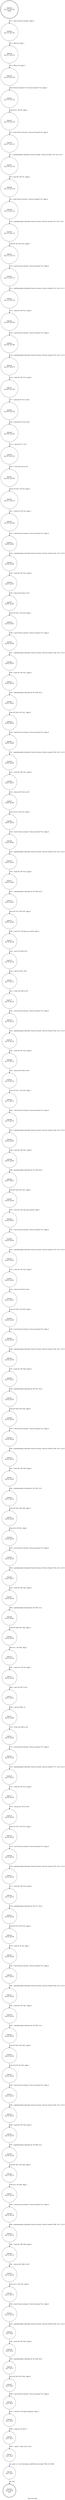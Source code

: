 digraph rdp_send_data {
label="rdp_send_data"
48225 [label="N48225\n(rp:0, ep:0)\nexit", shape="doublecircle"]
48226 [label="N48226\n(rp:123, ep:123)\nentry", shape="doublecircle"]
48226 -> 48228 [label="%3 = alloca %struct.stream*, align 8"]
48228 [label="N48228\n(rp:122, ep:122)", shape="circle"]
48228 -> 48229 [label="%4 = alloca i8, align 1"]
48229 [label="N48229\n(rp:121, ep:121)", shape="circle"]
48229 -> 48230 [label="%5 = alloca i16, align 2"]
48230 [label="N48230\n(rp:120, ep:120)", shape="circle"]
48230 -> 48232 [label="store %struct.stream* %0, %struct.stream** %3, align 8"]
48232 [label="N48232\n(rp:119, ep:119)", shape="circle"]
48232 -> 48235 [label="store i8 %1, i8* %4, align 1"]
48235 [label="N48235\n(rp:118, ep:118)", shape="circle"]
48235 -> 48236 [label="%6 = load %struct.stream*, %struct.stream** %3, align 8"]
48236 [label="N48236\n(rp:117, ep:117)", shape="circle"]
48236 -> 48237 [label="%7 = getelementptr inbounds %struct.stream, %struct.stream* %6, i32 0, i32 7"]
48237 [label="N48237\n(rp:116, ep:116)", shape="circle"]
48237 -> 48238 [label="%8 = load i8*, i8** %7, align 8"]
48238 [label="N48238\n(rp:115, ep:115)", shape="circle"]
48238 -> 48239 [label="%9 = load %struct.stream*, %struct.stream** %3, align 8"]
48239 [label="N48239\n(rp:114, ep:114)", shape="circle"]
48239 -> 48240 [label="%10 = getelementptr inbounds %struct.stream, %struct.stream* %9, i32 0, i32 0"]
48240 [label="N48240\n(rp:113, ep:113)", shape="circle"]
48240 -> 48241 [label="store i8* %8, i8** %10, align 8"]
48241 [label="N48241\n(rp:112, ep:112)", shape="circle"]
48241 -> 48242 [label="%11 = load %struct.stream*, %struct.stream** %3, align 8"]
48242 [label="N48242\n(rp:111, ep:111)", shape="circle"]
48242 -> 48243 [label="%12 = getelementptr inbounds %struct.stream, %struct.stream* %11, i32 0, i32 1"]
48243 [label="N48243\n(rp:110, ep:110)", shape="circle"]
48243 -> 48244 [label="%13 = load i8*, i8** %12, align 8"]
48244 [label="N48244\n(rp:109, ep:109)", shape="circle"]
48244 -> 48245 [label="%14 = load %struct.stream*, %struct.stream** %3, align 8"]
48245 [label="N48245\n(rp:108, ep:108)", shape="circle"]
48245 -> 48246 [label="%15 = getelementptr inbounds %struct.stream, %struct.stream* %14, i32 0, i32 0"]
48246 [label="N48246\n(rp:107, ep:107)", shape="circle"]
48246 -> 48247 [label="%16 = load i8*, i8** %15, align 8"]
48247 [label="N48247\n(rp:106, ep:106)", shape="circle"]
48247 -> 48248 [label="%17 = ptrtoint i8* %13 to i64"]
48248 [label="N48248\n(rp:105, ep:105)", shape="circle"]
48248 -> 48249 [label="%18 = ptrtoint i8* %16 to i64"]
48249 [label="N48249\n(rp:104, ep:104)", shape="circle"]
48249 -> 48250 [label="%19 = sub i64 %17, %18"]
48250 [label="N48250\n(rp:103, ep:103)", shape="circle"]
48250 -> 48251 [label="%20 = trunc i64 %19 to i16"]
48251 [label="N48251\n(rp:102, ep:102)", shape="circle"]
48251 -> 48252 [label="store i16 %20, i16* %5, align 2"]
48252 [label="N48252\n(rp:101, ep:101)", shape="circle"]
48252 -> 48253 [label="%21 = load i16, i16* %5, align 2"]
48253 [label="N48253\n(rp:100, ep:100)", shape="circle"]
48253 -> 48254 [label="%22 = load %struct.stream*, %struct.stream** %3, align 8"]
48254 [label="N48254\n(rp:99, ep:99)", shape="circle"]
48254 -> 48255 [label="%23 = getelementptr inbounds %struct.stream, %struct.stream* %22, i32 0, i32 0"]
48255 [label="N48255\n(rp:98, ep:98)", shape="circle"]
48255 -> 48256 [label="%24 = load i8*, i8** %23, align 8"]
48256 [label="N48256\n(rp:97, ep:97)", shape="circle"]
48256 -> 48257 [label="%25 = bitcast i8* %24 to i16*"]
48257 [label="N48257\n(rp:96, ep:96)", shape="circle"]
48257 -> 48258 [label="store i16 %21, i16* %25, align 2"]
48258 [label="N48258\n(rp:95, ep:95)", shape="circle"]
48258 -> 48259 [label="%26 = load %struct.stream*, %struct.stream** %3, align 8"]
48259 [label="N48259\n(rp:94, ep:94)", shape="circle"]
48259 -> 48260 [label="%27 = getelementptr inbounds %struct.stream, %struct.stream* %26, i32 0, i32 0"]
48260 [label="N48260\n(rp:93, ep:93)", shape="circle"]
48260 -> 48261 [label="%28 = load i8*, i8** %27, align 8"]
48261 [label="N48261\n(rp:92, ep:92)", shape="circle"]
48261 -> 48262 [label="%29 = getelementptr inbounds i8, i8* %28, i64 2"]
48262 [label="N48262\n(rp:91, ep:91)", shape="circle"]
48262 -> 48263 [label="store i8* %29, i8** %27, align 8"]
48263 [label="N48263\n(rp:90, ep:90)", shape="circle"]
48263 -> 48264 [label="%30 = load %struct.stream*, %struct.stream** %3, align 8"]
48264 [label="N48264\n(rp:89, ep:89)", shape="circle"]
48264 -> 48265 [label="%31 = getelementptr inbounds %struct.stream, %struct.stream* %30, i32 0, i32 0"]
48265 [label="N48265\n(rp:88, ep:88)", shape="circle"]
48265 -> 48266 [label="%32 = load i8*, i8** %31, align 8"]
48266 [label="N48266\n(rp:87, ep:87)", shape="circle"]
48266 -> 48267 [label="%33 = bitcast i8* %32 to i16*"]
48267 [label="N48267\n(rp:86, ep:86)", shape="circle"]
48267 -> 48268 [label="store i16 23, i16* %33, align 2"]
48268 [label="N48268\n(rp:85, ep:85)", shape="circle"]
48268 -> 48269 [label="%34 = load %struct.stream*, %struct.stream** %3, align 8"]
48269 [label="N48269\n(rp:84, ep:84)", shape="circle"]
48269 -> 48270 [label="%35 = getelementptr inbounds %struct.stream, %struct.stream* %34, i32 0, i32 0"]
48270 [label="N48270\n(rp:83, ep:83)", shape="circle"]
48270 -> 48271 [label="%36 = load i8*, i8** %35, align 8"]
48271 [label="N48271\n(rp:82, ep:82)", shape="circle"]
48271 -> 48272 [label="%37 = getelementptr inbounds i8, i8* %36, i64 2"]
48272 [label="N48272\n(rp:81, ep:81)", shape="circle"]
48272 -> 48273 [label="store i8* %37, i8** %35, align 8"]
48273 [label="N48273\n(rp:80, ep:80)", shape="circle"]
48273 -> 48274 [label="%38 = load i16, i16* @g_mcs_userid, align 2"]
48274 [label="N48274\n(rp:79, ep:79)", shape="circle"]
48274 -> 48275 [label="%39 = zext i16 %38 to i32"]
48275 [label="N48275\n(rp:78, ep:78)", shape="circle"]
48275 -> 48276 [label="%40 = add i32 %39, 1001"]
48276 [label="N48276\n(rp:77, ep:77)", shape="circle"]
48276 -> 48277 [label="%41 = trunc i32 %40 to i16"]
48277 [label="N48277\n(rp:76, ep:76)", shape="circle"]
48277 -> 48278 [label="%42 = load %struct.stream*, %struct.stream** %3, align 8"]
48278 [label="N48278\n(rp:75, ep:75)", shape="circle"]
48278 -> 48279 [label="%43 = getelementptr inbounds %struct.stream, %struct.stream* %42, i32 0, i32 0"]
48279 [label="N48279\n(rp:74, ep:74)", shape="circle"]
48279 -> 48280 [label="%44 = load i8*, i8** %43, align 8"]
48280 [label="N48280\n(rp:73, ep:73)", shape="circle"]
48280 -> 48281 [label="%45 = bitcast i8* %44 to i16*"]
48281 [label="N48281\n(rp:72, ep:72)", shape="circle"]
48281 -> 48282 [label="store i16 %41, i16* %45, align 2"]
48282 [label="N48282\n(rp:71, ep:71)", shape="circle"]
48282 -> 48283 [label="%46 = load %struct.stream*, %struct.stream** %3, align 8"]
48283 [label="N48283\n(rp:70, ep:70)", shape="circle"]
48283 -> 48284 [label="%47 = getelementptr inbounds %struct.stream, %struct.stream* %46, i32 0, i32 0"]
48284 [label="N48284\n(rp:69, ep:69)", shape="circle"]
48284 -> 48285 [label="%48 = load i8*, i8** %47, align 8"]
48285 [label="N48285\n(rp:68, ep:68)", shape="circle"]
48285 -> 48286 [label="%49 = getelementptr inbounds i8, i8* %48, i64 2"]
48286 [label="N48286\n(rp:67, ep:67)", shape="circle"]
48286 -> 48287 [label="store i8* %49, i8** %47, align 8"]
48287 [label="N48287\n(rp:66, ep:66)", shape="circle"]
48287 -> 48288 [label="%50 = load i32, i32* @g_rdp_shareid, align 4"]
48288 [label="N48288\n(rp:65, ep:65)", shape="circle"]
48288 -> 48289 [label="%51 = load %struct.stream*, %struct.stream** %3, align 8"]
48289 [label="N48289\n(rp:64, ep:64)", shape="circle"]
48289 -> 48290 [label="%52 = getelementptr inbounds %struct.stream, %struct.stream* %51, i32 0, i32 0"]
48290 [label="N48290\n(rp:63, ep:63)", shape="circle"]
48290 -> 48291 [label="%53 = load i8*, i8** %52, align 8"]
48291 [label="N48291\n(rp:62, ep:62)", shape="circle"]
48291 -> 48292 [label="%54 = bitcast i8* %53 to i32*"]
48292 [label="N48292\n(rp:61, ep:61)", shape="circle"]
48292 -> 48293 [label="store i32 %50, i32* %54, align 4"]
48293 [label="N48293\n(rp:60, ep:60)", shape="circle"]
48293 -> 48294 [label="%55 = load %struct.stream*, %struct.stream** %3, align 8"]
48294 [label="N48294\n(rp:59, ep:59)", shape="circle"]
48294 -> 48295 [label="%56 = getelementptr inbounds %struct.stream, %struct.stream* %55, i32 0, i32 0"]
48295 [label="N48295\n(rp:58, ep:58)", shape="circle"]
48295 -> 48296 [label="%57 = load i8*, i8** %56, align 8"]
48296 [label="N48296\n(rp:57, ep:57)", shape="circle"]
48296 -> 48297 [label="%58 = getelementptr inbounds i8, i8* %57, i64 4"]
48297 [label="N48297\n(rp:56, ep:56)", shape="circle"]
48297 -> 48298 [label="store i8* %58, i8** %56, align 8"]
48298 [label="N48298\n(rp:55, ep:55)", shape="circle"]
48298 -> 48299 [label="%59 = load %struct.stream*, %struct.stream** %3, align 8"]
48299 [label="N48299\n(rp:54, ep:54)", shape="circle"]
48299 -> 48300 [label="%60 = getelementptr inbounds %struct.stream, %struct.stream* %59, i32 0, i32 0"]
48300 [label="N48300\n(rp:53, ep:53)", shape="circle"]
48300 -> 48301 [label="%61 = load i8*, i8** %60, align 8"]
48301 [label="N48301\n(rp:52, ep:52)", shape="circle"]
48301 -> 48302 [label="%62 = getelementptr inbounds i8, i8* %61, i32 1"]
48302 [label="N48302\n(rp:51, ep:51)", shape="circle"]
48302 -> 48303 [label="store i8* %62, i8** %60, align 8"]
48303 [label="N48303\n(rp:50, ep:50)", shape="circle"]
48303 -> 48304 [label="store i8 0, i8* %61, align 1"]
48304 [label="N48304\n(rp:49, ep:49)", shape="circle"]
48304 -> 48305 [label="%63 = load %struct.stream*, %struct.stream** %3, align 8"]
48305 [label="N48305\n(rp:48, ep:48)", shape="circle"]
48305 -> 48306 [label="%64 = getelementptr inbounds %struct.stream, %struct.stream* %63, i32 0, i32 0"]
48306 [label="N48306\n(rp:47, ep:47)", shape="circle"]
48306 -> 48307 [label="%65 = load i8*, i8** %64, align 8"]
48307 [label="N48307\n(rp:46, ep:46)", shape="circle"]
48307 -> 48308 [label="%66 = getelementptr inbounds i8, i8* %65, i32 1"]
48308 [label="N48308\n(rp:45, ep:45)", shape="circle"]
48308 -> 48309 [label="store i8* %66, i8** %64, align 8"]
48309 [label="N48309\n(rp:44, ep:44)", shape="circle"]
48309 -> 48310 [label="store i8 1, i8* %65, align 1"]
48310 [label="N48310\n(rp:43, ep:43)", shape="circle"]
48310 -> 48311 [label="%67 = load i16, i16* %5, align 2"]
48311 [label="N48311\n(rp:42, ep:42)", shape="circle"]
48311 -> 48312 [label="%68 = zext i16 %67 to i32"]
48312 [label="N48312\n(rp:41, ep:41)", shape="circle"]
48312 -> 48313 [label="%69 = sub i32 %68, 14"]
48313 [label="N48313\n(rp:40, ep:40)", shape="circle"]
48313 -> 48314 [label="%70 = trunc i32 %69 to i16"]
48314 [label="N48314\n(rp:39, ep:39)", shape="circle"]
48314 -> 48315 [label="%71 = load %struct.stream*, %struct.stream** %3, align 8"]
48315 [label="N48315\n(rp:38, ep:38)", shape="circle"]
48315 -> 48316 [label="%72 = getelementptr inbounds %struct.stream, %struct.stream* %71, i32 0, i32 0"]
48316 [label="N48316\n(rp:37, ep:37)", shape="circle"]
48316 -> 48317 [label="%73 = load i8*, i8** %72, align 8"]
48317 [label="N48317\n(rp:36, ep:36)", shape="circle"]
48317 -> 48318 [label="%74 = bitcast i8* %73 to i16*"]
48318 [label="N48318\n(rp:35, ep:35)", shape="circle"]
48318 -> 48319 [label="store i16 %70, i16* %74, align 2"]
48319 [label="N48319\n(rp:34, ep:34)", shape="circle"]
48319 -> 48320 [label="%75 = load %struct.stream*, %struct.stream** %3, align 8"]
48320 [label="N48320\n(rp:33, ep:33)", shape="circle"]
48320 -> 48321 [label="%76 = getelementptr inbounds %struct.stream, %struct.stream* %75, i32 0, i32 0"]
48321 [label="N48321\n(rp:32, ep:32)", shape="circle"]
48321 -> 48322 [label="%77 = load i8*, i8** %76, align 8"]
48322 [label="N48322\n(rp:31, ep:31)", shape="circle"]
48322 -> 48323 [label="%78 = getelementptr inbounds i8, i8* %77, i64 2"]
48323 [label="N48323\n(rp:30, ep:30)", shape="circle"]
48323 -> 48324 [label="store i8* %78, i8** %76, align 8"]
48324 [label="N48324\n(rp:29, ep:29)", shape="circle"]
48324 -> 48325 [label="%79 = load i8, i8* %4, align 1"]
48325 [label="N48325\n(rp:28, ep:28)", shape="circle"]
48325 -> 48326 [label="%80 = load %struct.stream*, %struct.stream** %3, align 8"]
48326 [label="N48326\n(rp:27, ep:27)", shape="circle"]
48326 -> 48327 [label="%81 = getelementptr inbounds %struct.stream, %struct.stream* %80, i32 0, i32 0"]
48327 [label="N48327\n(rp:26, ep:26)", shape="circle"]
48327 -> 48328 [label="%82 = load i8*, i8** %81, align 8"]
48328 [label="N48328\n(rp:25, ep:25)", shape="circle"]
48328 -> 48329 [label="%83 = getelementptr inbounds i8, i8* %82, i32 1"]
48329 [label="N48329\n(rp:24, ep:24)", shape="circle"]
48329 -> 48330 [label="store i8* %83, i8** %81, align 8"]
48330 [label="N48330\n(rp:23, ep:23)", shape="circle"]
48330 -> 48331 [label="store i8 %79, i8* %82, align 1"]
48331 [label="N48331\n(rp:22, ep:22)", shape="circle"]
48331 -> 48332 [label="%84 = load %struct.stream*, %struct.stream** %3, align 8"]
48332 [label="N48332\n(rp:21, ep:21)", shape="circle"]
48332 -> 48333 [label="%85 = getelementptr inbounds %struct.stream, %struct.stream* %84, i32 0, i32 0"]
48333 [label="N48333\n(rp:20, ep:20)", shape="circle"]
48333 -> 48334 [label="%86 = load i8*, i8** %85, align 8"]
48334 [label="N48334\n(rp:19, ep:19)", shape="circle"]
48334 -> 48335 [label="%87 = getelementptr inbounds i8, i8* %86, i32 1"]
48335 [label="N48335\n(rp:18, ep:18)", shape="circle"]
48335 -> 48336 [label="store i8* %87, i8** %85, align 8"]
48336 [label="N48336\n(rp:17, ep:17)", shape="circle"]
48336 -> 48337 [label="store i8 0, i8* %86, align 1"]
48337 [label="N48337\n(rp:16, ep:16)", shape="circle"]
48337 -> 48338 [label="%88 = load %struct.stream*, %struct.stream** %3, align 8"]
48338 [label="N48338\n(rp:15, ep:15)", shape="circle"]
48338 -> 48339 [label="%89 = getelementptr inbounds %struct.stream, %struct.stream* %88, i32 0, i32 0"]
48339 [label="N48339\n(rp:14, ep:14)", shape="circle"]
48339 -> 48340 [label="%90 = load i8*, i8** %89, align 8"]
48340 [label="N48340\n(rp:13, ep:13)", shape="circle"]
48340 -> 48341 [label="%91 = bitcast i8* %90 to i16*"]
48341 [label="N48341\n(rp:12, ep:12)", shape="circle"]
48341 -> 48342 [label="store i16 0, i16* %91, align 2"]
48342 [label="N48342\n(rp:11, ep:11)", shape="circle"]
48342 -> 48343 [label="%92 = load %struct.stream*, %struct.stream** %3, align 8"]
48343 [label="N48343\n(rp:10, ep:10)", shape="circle"]
48343 -> 48344 [label="%93 = getelementptr inbounds %struct.stream, %struct.stream* %92, i32 0, i32 0"]
48344 [label="N48344\n(rp:9, ep:9)", shape="circle"]
48344 -> 48345 [label="%94 = load i8*, i8** %93, align 8"]
48345 [label="N48345\n(rp:8, ep:8)", shape="circle"]
48345 -> 48346 [label="%95 = getelementptr inbounds i8, i8* %94, i64 2"]
48346 [label="N48346\n(rp:7, ep:7)", shape="circle"]
48346 -> 48347 [label="store i8* %95, i8** %93, align 8"]
48347 [label="N48347\n(rp:6, ep:6)", shape="circle"]
48347 -> 48348 [label="%96 = load %struct.stream*, %struct.stream** %3, align 8"]
48348 [label="N48348\n(rp:5, ep:5)", shape="circle"]
48348 -> 48349 [label="%97 = load i32, i32* @g_encryption, align 4"]
48349 [label="N48349\n(rp:4, ep:4)", shape="circle"]
48349 -> 48350 [label="%98 = icmp ne i32 %97, 0"]
48350 [label="N48350\n(rp:3, ep:3)", shape="circle"]
48350 -> 48351 [label="%99 = select i1 %98, i32 8, i32 0"]
48351 [label="N48351\n(rp:2, ep:2)", shape="circle"]
48351 -> 48352 [label="sec_send --@-- call void @sec_send(%struct.stream* %96, i32 %99)", style="dashed", color="blue"]
48352 [label="N48352\n(rp:1, ep:1)", shape="circle"]
48352 -> 48225 [label="ret void"]
}
